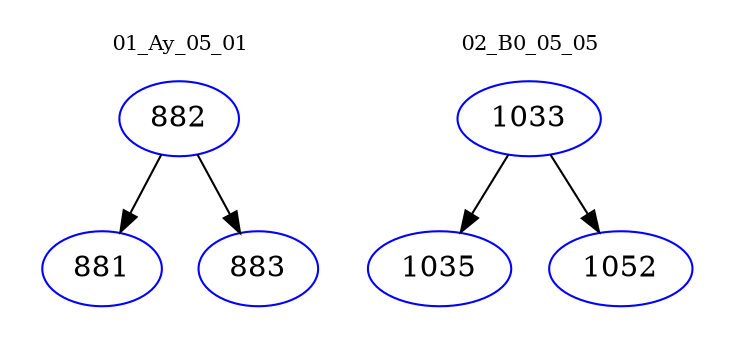digraph{
subgraph cluster_0 {
color = white
label = "01_Ay_05_01";
fontsize=10;
T0_882 [label="882", color="blue"]
T0_882 -> T0_881 [color="black"]
T0_881 [label="881", color="blue"]
T0_882 -> T0_883 [color="black"]
T0_883 [label="883", color="blue"]
}
subgraph cluster_1 {
color = white
label = "02_B0_05_05";
fontsize=10;
T1_1033 [label="1033", color="blue"]
T1_1033 -> T1_1035 [color="black"]
T1_1035 [label="1035", color="blue"]
T1_1033 -> T1_1052 [color="black"]
T1_1052 [label="1052", color="blue"]
}
}

